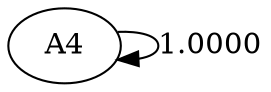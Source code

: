 strict graph {
	graph [bb="0,0,110.5,36"];
	node [label="\N"];
	edge [arrowtype=normal,
		dir=forward
	];
	A4	 [height="0.5",
		pos="27,18",
		width="0.75"];
	A4 -- A4	 [label="1.0000",
		lp="91.25,18",
		pos="e,52.443,11.309 52.443,24.691 63.028,25.152 72,22.922 72,18 72,14.77 68.136,12.699 62.488,11.788"];
}
